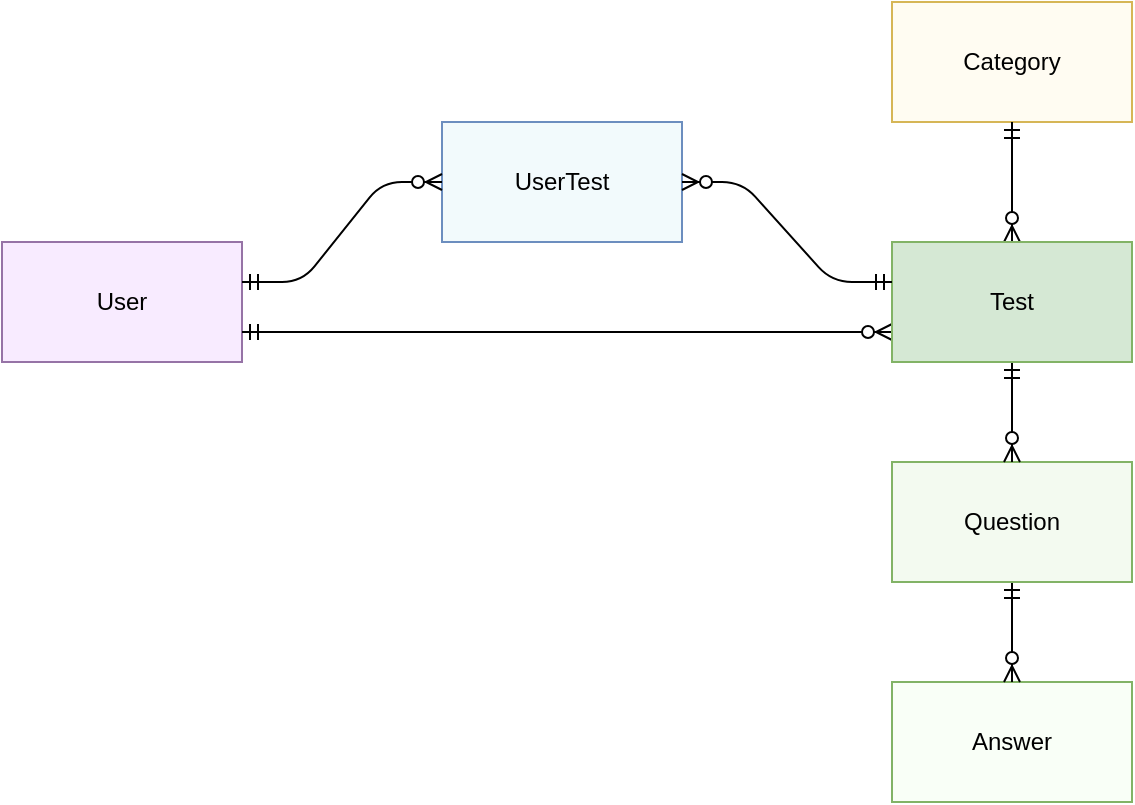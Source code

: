 <mxfile compressed="true" version="13.7.3" type="device"><diagram id="R2lEEEUBdFMjLlhIrx00" name="Page-1"><mxGraphModel dx="2381" dy="772" grid="1" gridSize="10" guides="1" tooltips="1" connect="1" arrows="1" fold="1" page="1" pageScale="1.5" pageWidth="850" pageHeight="1100" math="0" shadow="0" extFonts="Permanent Marker^https://fonts.googleapis.com/css?family=Permanent+Marker"><root><mxCell id="0"/><mxCell id="1" parent="0"/><mxCell id="heI6A5Kc94iBKzK7JHYU-41" value="User" style="whiteSpace=wrap;html=1;align=center;strokeColor=#9673a6;fillColor=#F8EBFF;" parent="1" vertex="1"><mxGeometry x="-830" y="160" width="120" height="60" as="geometry"/></mxCell><mxCell id="heI6A5Kc94iBKzK7JHYU-43" value="Answer" style="whiteSpace=wrap;html=1;align=center;strokeColor=#82b366;fillColor=#F9FFF7;" parent="1" vertex="1"><mxGeometry x="-385" y="380" width="120" height="60" as="geometry"/></mxCell><mxCell id="heI6A5Kc94iBKzK7JHYU-44" value="Category" style="whiteSpace=wrap;html=1;align=center;strokeColor=#d6b656;fillColor=#FFFCF2;" parent="1" vertex="1"><mxGeometry x="-385" y="40" width="120" height="60" as="geometry"/></mxCell><mxCell id="heI6A5Kc94iBKzK7JHYU-60" style="edgeStyle=orthogonalEdgeStyle;rounded=0;orthogonalLoop=1;jettySize=auto;html=1;startArrow=ERmandOne;startFill=0;endArrow=ERzeroToMany;endFill=1;" parent="1" source="heI6A5Kc94iBKzK7JHYU-45" target="heI6A5Kc94iBKzK7JHYU-43" edge="1"><mxGeometry relative="1" as="geometry"/></mxCell><mxCell id="heI6A5Kc94iBKzK7JHYU-45" value="Question" style="whiteSpace=wrap;html=1;align=center;strokeColor=#82b366;fillColor=#F3FAF0;" parent="1" vertex="1"><mxGeometry x="-385" y="270" width="120" height="60" as="geometry"/></mxCell><mxCell id="heI6A5Kc94iBKzK7JHYU-57" style="edgeStyle=orthogonalEdgeStyle;rounded=0;orthogonalLoop=1;jettySize=auto;html=1;startArrow=ERzeroToMany;startFill=1;endArrow=ERmandOne;endFill=0;entryX=0.5;entryY=1;entryDx=0;entryDy=0;" parent="1" source="heI6A5Kc94iBKzK7JHYU-46" target="heI6A5Kc94iBKzK7JHYU-44" edge="1"><mxGeometry relative="1" as="geometry"><mxPoint x="-410" y="90" as="targetPoint"/></mxGeometry></mxCell><mxCell id="heI6A5Kc94iBKzK7JHYU-59" style="edgeStyle=orthogonalEdgeStyle;rounded=0;orthogonalLoop=1;jettySize=auto;html=1;entryX=0.5;entryY=0;entryDx=0;entryDy=0;startArrow=ERmandOne;startFill=0;endArrow=ERzeroToMany;endFill=1;" parent="1" source="heI6A5Kc94iBKzK7JHYU-46" target="heI6A5Kc94iBKzK7JHYU-45" edge="1"><mxGeometry relative="1" as="geometry"/></mxCell><mxCell id="QeHIBVWqindrkTcFapJJ-6" style="edgeStyle=orthogonalEdgeStyle;rounded=0;orthogonalLoop=1;jettySize=auto;html=1;exitX=0;exitY=0.75;exitDx=0;exitDy=0;startArrow=ERzeroToMany;startFill=1;endArrow=ERmandOne;endFill=0;entryX=1;entryY=0.75;entryDx=0;entryDy=0;" parent="1" source="heI6A5Kc94iBKzK7JHYU-46" target="heI6A5Kc94iBKzK7JHYU-41" edge="1"><mxGeometry relative="1" as="geometry"><Array as="points"><mxPoint x="-480" y="205"/><mxPoint x="-480" y="205"/></Array><mxPoint x="-700" y="205" as="targetPoint"/></mxGeometry></mxCell><mxCell id="heI6A5Kc94iBKzK7JHYU-46" value="Test" style="whiteSpace=wrap;html=1;align=center;fillColor=#d5e8d4;strokeColor=#82b366;" parent="1" vertex="1"><mxGeometry x="-385" y="160" width="120" height="60" as="geometry"/></mxCell><mxCell id="heI6A5Kc94iBKzK7JHYU-47" value="UserTest" style="whiteSpace=wrap;html=1;align=center;strokeColor=#6c8ebf;fillColor=#F2FAFC;" parent="1" vertex="1"><mxGeometry x="-610" y="100" width="120" height="60" as="geometry"/></mxCell><mxCell id="heI6A5Kc94iBKzK7JHYU-50" value="" style="edgeStyle=entityRelationEdgeStyle;fontSize=12;html=1;endArrow=ERzeroToMany;startArrow=ERmandOne;entryX=0;entryY=0.5;entryDx=0;entryDy=0;" parent="1" target="heI6A5Kc94iBKzK7JHYU-47" edge="1"><mxGeometry width="100" height="100" relative="1" as="geometry"><mxPoint x="-710" y="180" as="sourcePoint"/><mxPoint x="-295" y="360" as="targetPoint"/></mxGeometry></mxCell><mxCell id="heI6A5Kc94iBKzK7JHYU-56" value="" style="edgeStyle=entityRelationEdgeStyle;fontSize=12;html=1;endArrow=ERmandOne;startArrow=ERzeroToMany;exitX=1;exitY=0.5;exitDx=0;exitDy=0;entryX=0;entryY=0.333;entryDx=0;entryDy=0;startFill=1;endFill=0;entryPerimeter=0;" parent="1" source="heI6A5Kc94iBKzK7JHYU-47" target="heI6A5Kc94iBKzK7JHYU-46" edge="1"><mxGeometry width="100" height="100" relative="1" as="geometry"><mxPoint x="-335" y="410" as="sourcePoint"/><mxPoint x="-255" y="410" as="targetPoint"/></mxGeometry></mxCell></root></mxGraphModel></diagram></mxfile>